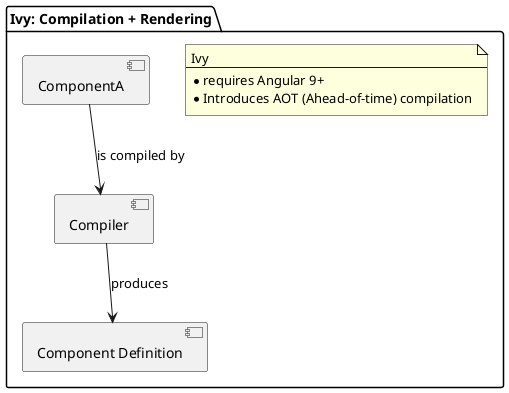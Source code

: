 @startuml


'Ivy Compiler

package "Ivy: Compilation + Rendering" as IVY {
	note as IvyN
	Ivy
	---
	* requires Angular 9+
	* Introduces AOT (Ahead-of-time) compilation
	end note

	' Component Definition generation
	[ComponentA] --> [Compiler]: is compiled by
	component "Component Definition" as ComponentDef1
	Compiler --> ComponentDef1: produces
}
@enduml
